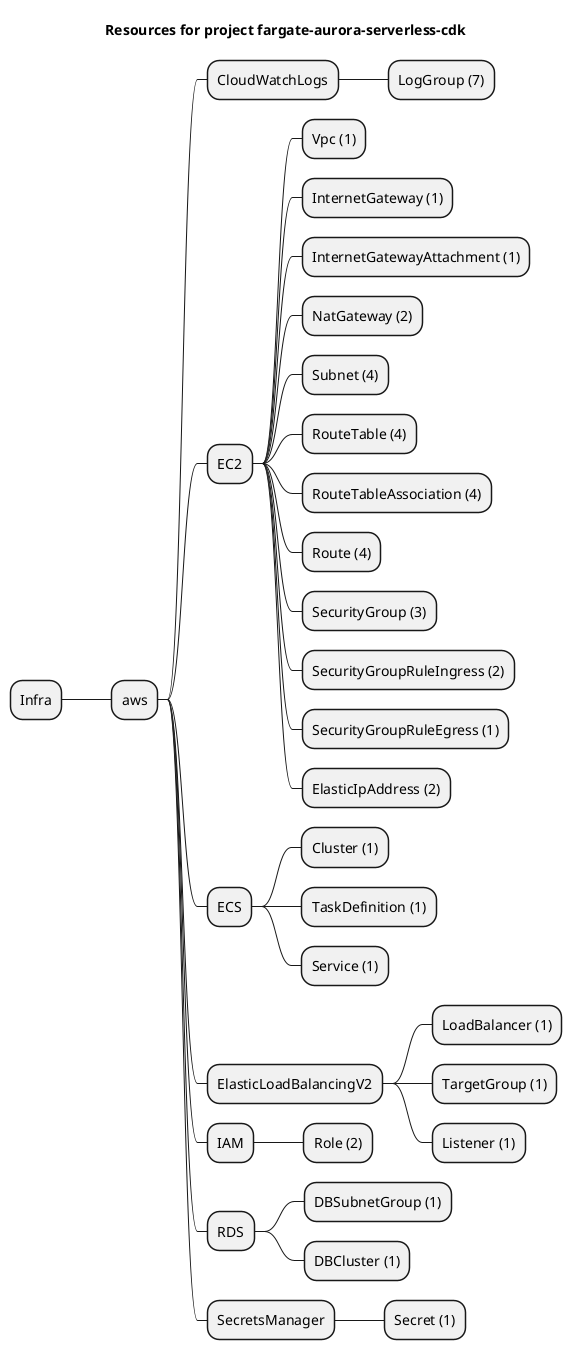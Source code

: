 @startmindmap
title Resources for project fargate-aurora-serverless-cdk
skinparam monochrome true
+ Infra
++ aws
+++ CloudWatchLogs
++++ LogGroup (7)
+++ EC2
++++ Vpc (1)
++++ InternetGateway (1)
++++ InternetGatewayAttachment (1)
++++ NatGateway (2)
++++ Subnet (4)
++++ RouteTable (4)
++++ RouteTableAssociation (4)
++++ Route (4)
++++ SecurityGroup (3)
++++ SecurityGroupRuleIngress (2)
++++ SecurityGroupRuleEgress (1)
++++ ElasticIpAddress (2)
+++ ECS
++++ Cluster (1)
++++ TaskDefinition (1)
++++ Service (1)
+++ ElasticLoadBalancingV2
++++ LoadBalancer (1)
++++ TargetGroup (1)
++++ Listener (1)
+++ IAM
++++ Role (2)
+++ RDS
++++ DBSubnetGroup (1)
++++ DBCluster (1)
+++ SecretsManager
++++ Secret (1)
@endmindmap